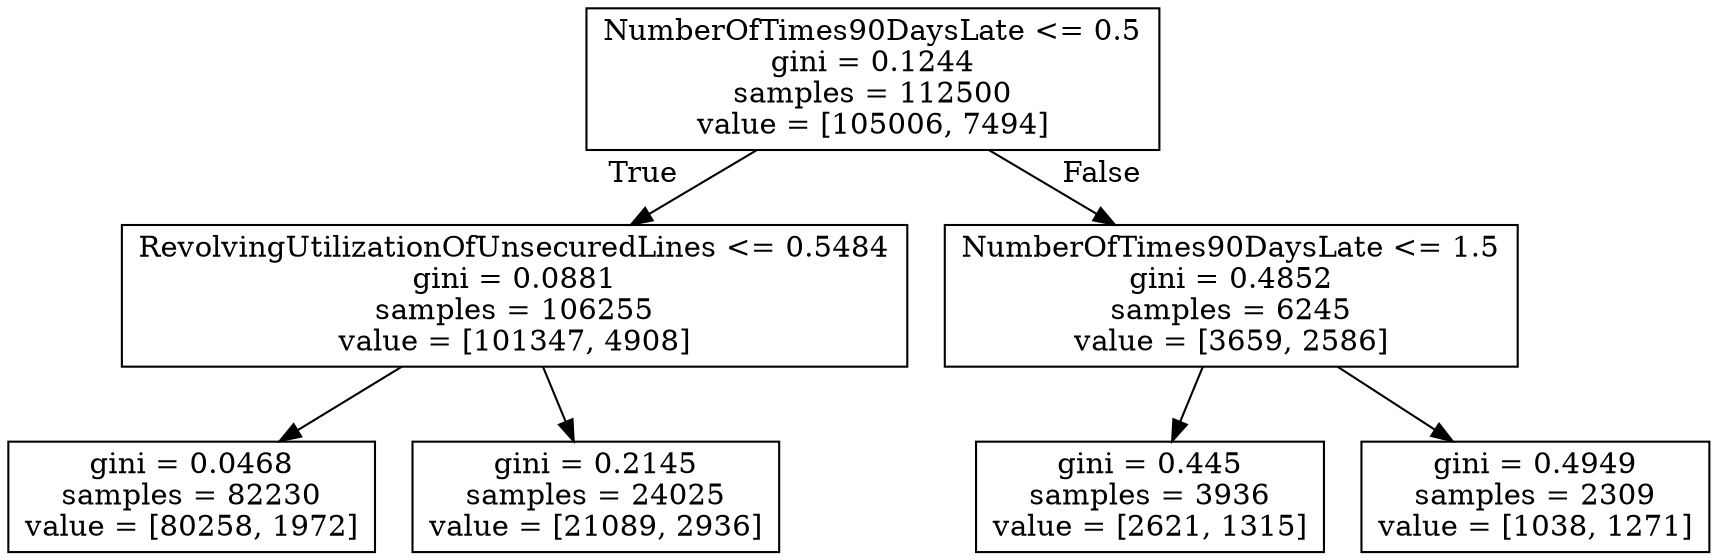 digraph Tree {
node [shape=box] ;
0 [label="NumberOfTimes90DaysLate <= 0.5\ngini = 0.1244\nsamples = 112500\nvalue = [105006, 7494]"] ;
1 [label="RevolvingUtilizationOfUnsecuredLines <= 0.5484\ngini = 0.0881\nsamples = 106255\nvalue = [101347, 4908]"] ;
0 -> 1 [labeldistance=2.5, labelangle=45, headlabel="True"] ;
2 [label="gini = 0.0468\nsamples = 82230\nvalue = [80258, 1972]"] ;
1 -> 2 ;
3 [label="gini = 0.2145\nsamples = 24025\nvalue = [21089, 2936]"] ;
1 -> 3 ;
4 [label="NumberOfTimes90DaysLate <= 1.5\ngini = 0.4852\nsamples = 6245\nvalue = [3659, 2586]"] ;
0 -> 4 [labeldistance=2.5, labelangle=-45, headlabel="False"] ;
5 [label="gini = 0.445\nsamples = 3936\nvalue = [2621, 1315]"] ;
4 -> 5 ;
6 [label="gini = 0.4949\nsamples = 2309\nvalue = [1038, 1271]"] ;
4 -> 6 ;
}